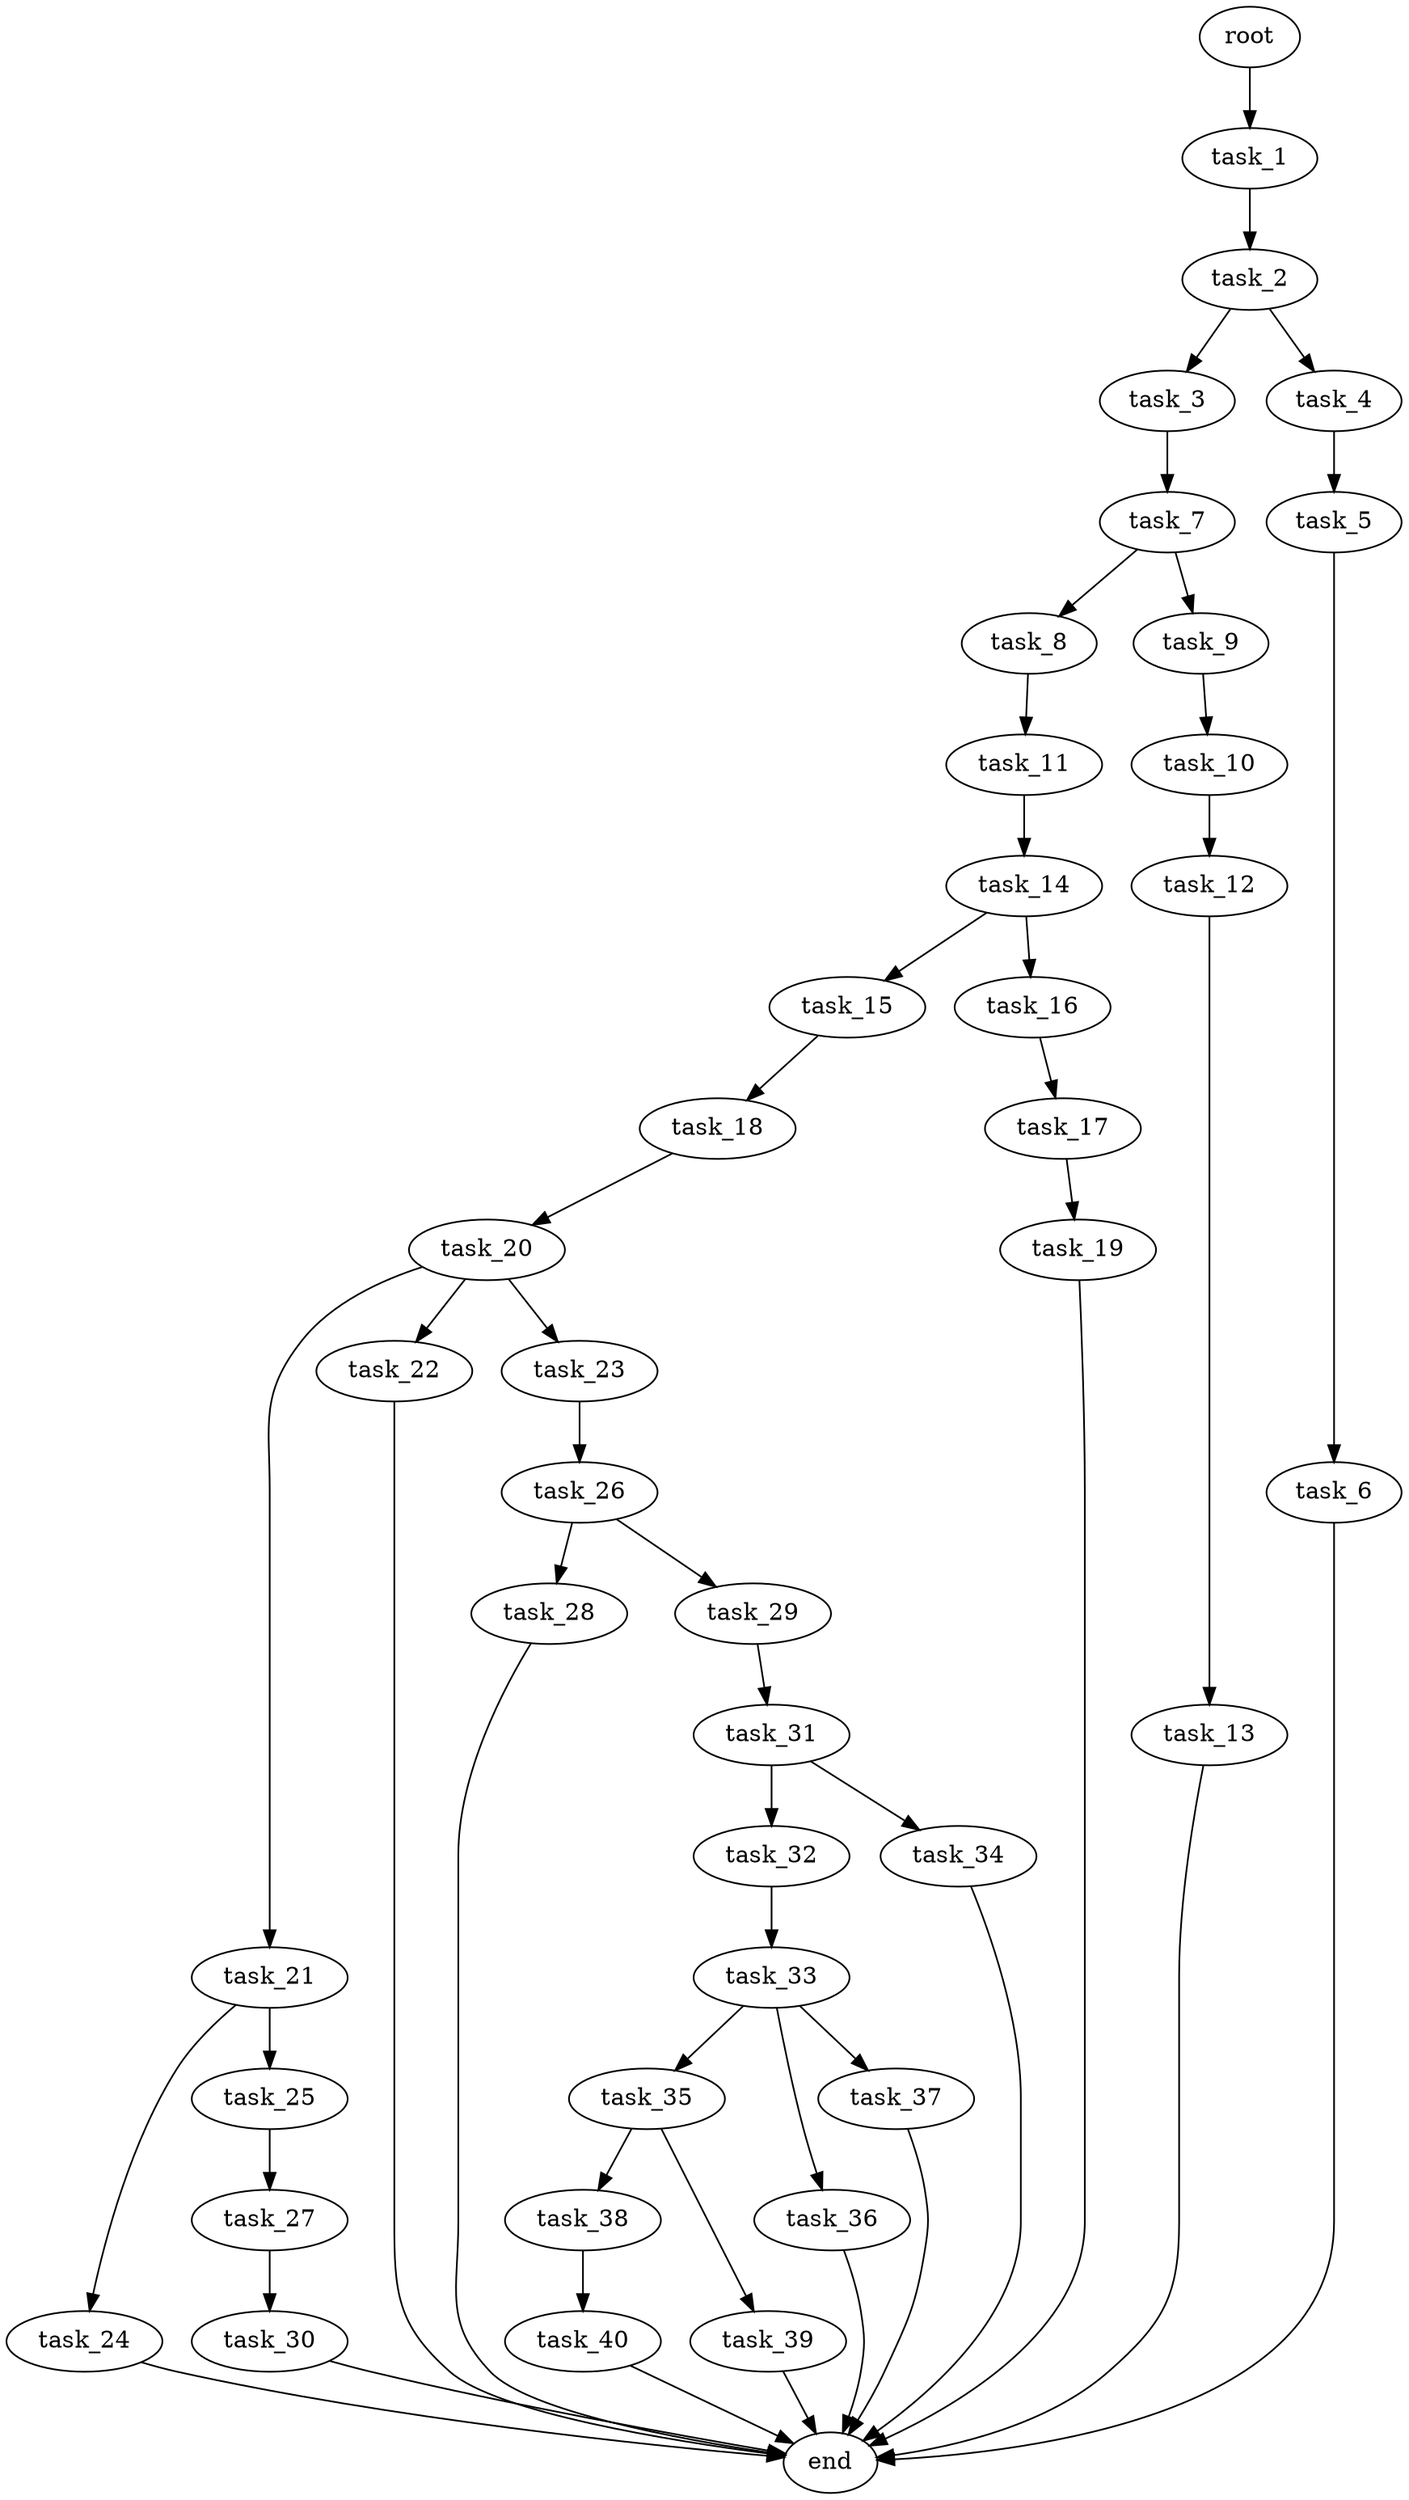 digraph G {
  root [size="0.000000e+00"];
  task_1 [size="6.533543e+09"];
  task_2 [size="7.025000e+09"];
  task_3 [size="2.445967e+09"];
  task_4 [size="5.776474e+09"];
  task_5 [size="8.945322e+09"];
  task_6 [size="2.032662e+09"];
  task_7 [size="5.559885e+09"];
  task_8 [size="3.081306e+09"];
  task_9 [size="4.179336e+09"];
  task_10 [size="4.891543e+09"];
  task_11 [size="6.446420e+09"];
  task_12 [size="7.371412e+09"];
  task_13 [size="8.825181e+09"];
  task_14 [size="2.189441e+09"];
  task_15 [size="8.082610e+09"];
  task_16 [size="2.899138e+09"];
  task_17 [size="9.419042e+09"];
  task_18 [size="5.710866e+09"];
  task_19 [size="2.611118e+09"];
  task_20 [size="2.539709e+09"];
  task_21 [size="8.107824e+09"];
  task_22 [size="7.749535e+09"];
  task_23 [size="6.112517e+09"];
  task_24 [size="7.250573e+09"];
  task_25 [size="1.805424e+09"];
  task_26 [size="4.468820e+09"];
  task_27 [size="8.248866e+09"];
  task_28 [size="8.606282e+09"];
  task_29 [size="4.388521e+09"];
  task_30 [size="1.868760e+09"];
  task_31 [size="1.744131e+09"];
  task_32 [size="6.997549e+08"];
  task_33 [size="5.553198e+08"];
  task_34 [size="2.465647e+09"];
  task_35 [size="9.010825e+09"];
  task_36 [size="4.685642e+09"];
  task_37 [size="5.270474e+09"];
  task_38 [size="4.977511e+09"];
  task_39 [size="1.126018e+09"];
  task_40 [size="4.903785e+09"];
  end [size="0.000000e+00"];

  root -> task_1 [size="1.000000e-12"];
  task_1 -> task_2 [size="7.025000e+08"];
  task_2 -> task_3 [size="2.445967e+08"];
  task_2 -> task_4 [size="5.776474e+08"];
  task_3 -> task_7 [size="5.559885e+08"];
  task_4 -> task_5 [size="8.945322e+08"];
  task_5 -> task_6 [size="2.032662e+08"];
  task_6 -> end [size="1.000000e-12"];
  task_7 -> task_8 [size="3.081306e+08"];
  task_7 -> task_9 [size="4.179336e+08"];
  task_8 -> task_11 [size="6.446420e+08"];
  task_9 -> task_10 [size="4.891543e+08"];
  task_10 -> task_12 [size="7.371412e+08"];
  task_11 -> task_14 [size="2.189441e+08"];
  task_12 -> task_13 [size="8.825181e+08"];
  task_13 -> end [size="1.000000e-12"];
  task_14 -> task_15 [size="8.082610e+08"];
  task_14 -> task_16 [size="2.899138e+08"];
  task_15 -> task_18 [size="5.710866e+08"];
  task_16 -> task_17 [size="9.419042e+08"];
  task_17 -> task_19 [size="2.611118e+08"];
  task_18 -> task_20 [size="2.539709e+08"];
  task_19 -> end [size="1.000000e-12"];
  task_20 -> task_21 [size="8.107824e+08"];
  task_20 -> task_22 [size="7.749535e+08"];
  task_20 -> task_23 [size="6.112517e+08"];
  task_21 -> task_24 [size="7.250573e+08"];
  task_21 -> task_25 [size="1.805424e+08"];
  task_22 -> end [size="1.000000e-12"];
  task_23 -> task_26 [size="4.468820e+08"];
  task_24 -> end [size="1.000000e-12"];
  task_25 -> task_27 [size="8.248866e+08"];
  task_26 -> task_28 [size="8.606282e+08"];
  task_26 -> task_29 [size="4.388521e+08"];
  task_27 -> task_30 [size="1.868760e+08"];
  task_28 -> end [size="1.000000e-12"];
  task_29 -> task_31 [size="1.744131e+08"];
  task_30 -> end [size="1.000000e-12"];
  task_31 -> task_32 [size="6.997549e+07"];
  task_31 -> task_34 [size="2.465647e+08"];
  task_32 -> task_33 [size="5.553198e+07"];
  task_33 -> task_35 [size="9.010825e+08"];
  task_33 -> task_36 [size="4.685642e+08"];
  task_33 -> task_37 [size="5.270474e+08"];
  task_34 -> end [size="1.000000e-12"];
  task_35 -> task_38 [size="4.977511e+08"];
  task_35 -> task_39 [size="1.126018e+08"];
  task_36 -> end [size="1.000000e-12"];
  task_37 -> end [size="1.000000e-12"];
  task_38 -> task_40 [size="4.903785e+08"];
  task_39 -> end [size="1.000000e-12"];
  task_40 -> end [size="1.000000e-12"];
}
